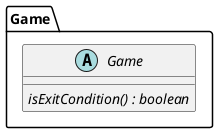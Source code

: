 @startuml
package "Game" {
  abstract class Game {
    {abstract} isExitCondition() : boolean
  }
}
@enduml
